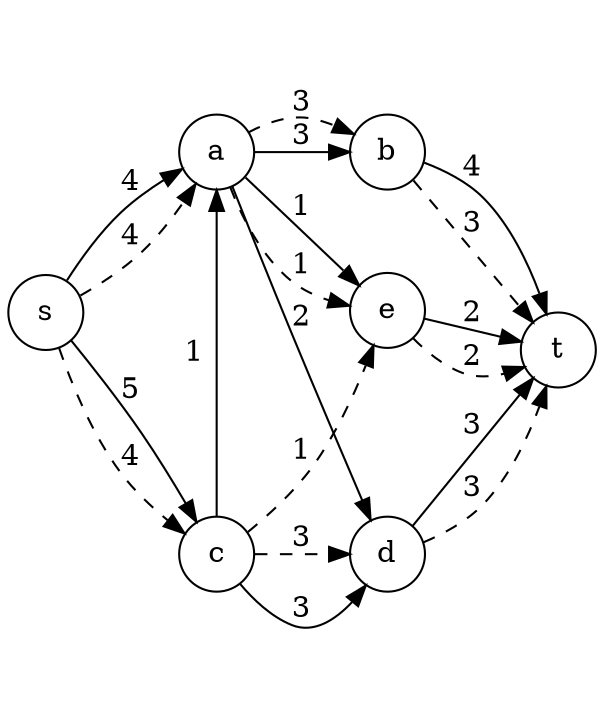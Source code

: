 digraph h {
    rankdir=LR;
    node [shape = circle];
    subgraph cluster_1 {
        a->b [ label = "3" ];
        { edge [style="dashed"];
            a->b [ label = "3" ];
        }
        color=white;
    }

    subgraph cluster_2 {
        e
        color=white;
    }

    subgraph cluster_3 {
        c->d [ label = "3" ];
        { edge [ style="dashed" ];
            c->d [ label = "3" ];
        }
        color=white;
    }
    s->a [ label = "4" ];
    { edge [style=dashed];
        s->a [ label = "4" ];
    }
    b->t [ label = "4" ];
    s->c [ label = "5" ];
    d->t [ label = "3" ];
    a->d [ label = "2" ];
    c->a [ label = "1" ];
    a->e [ label = "1" ];
    e->t [ label = "2" ];
    { edge [style=dashed];
        a->e [ label = "1" ];
    }
    { edge [style=dashed]
        c->e [ label = "1" ];
    }

    edge [style=dashed];
    b->t [ label = "3" ];
    d->t [ label = "3" ];
    s->c [ label = "4" ];
    { edge [style=dashed];
        e->t [ label = "2" ];
    }
}

